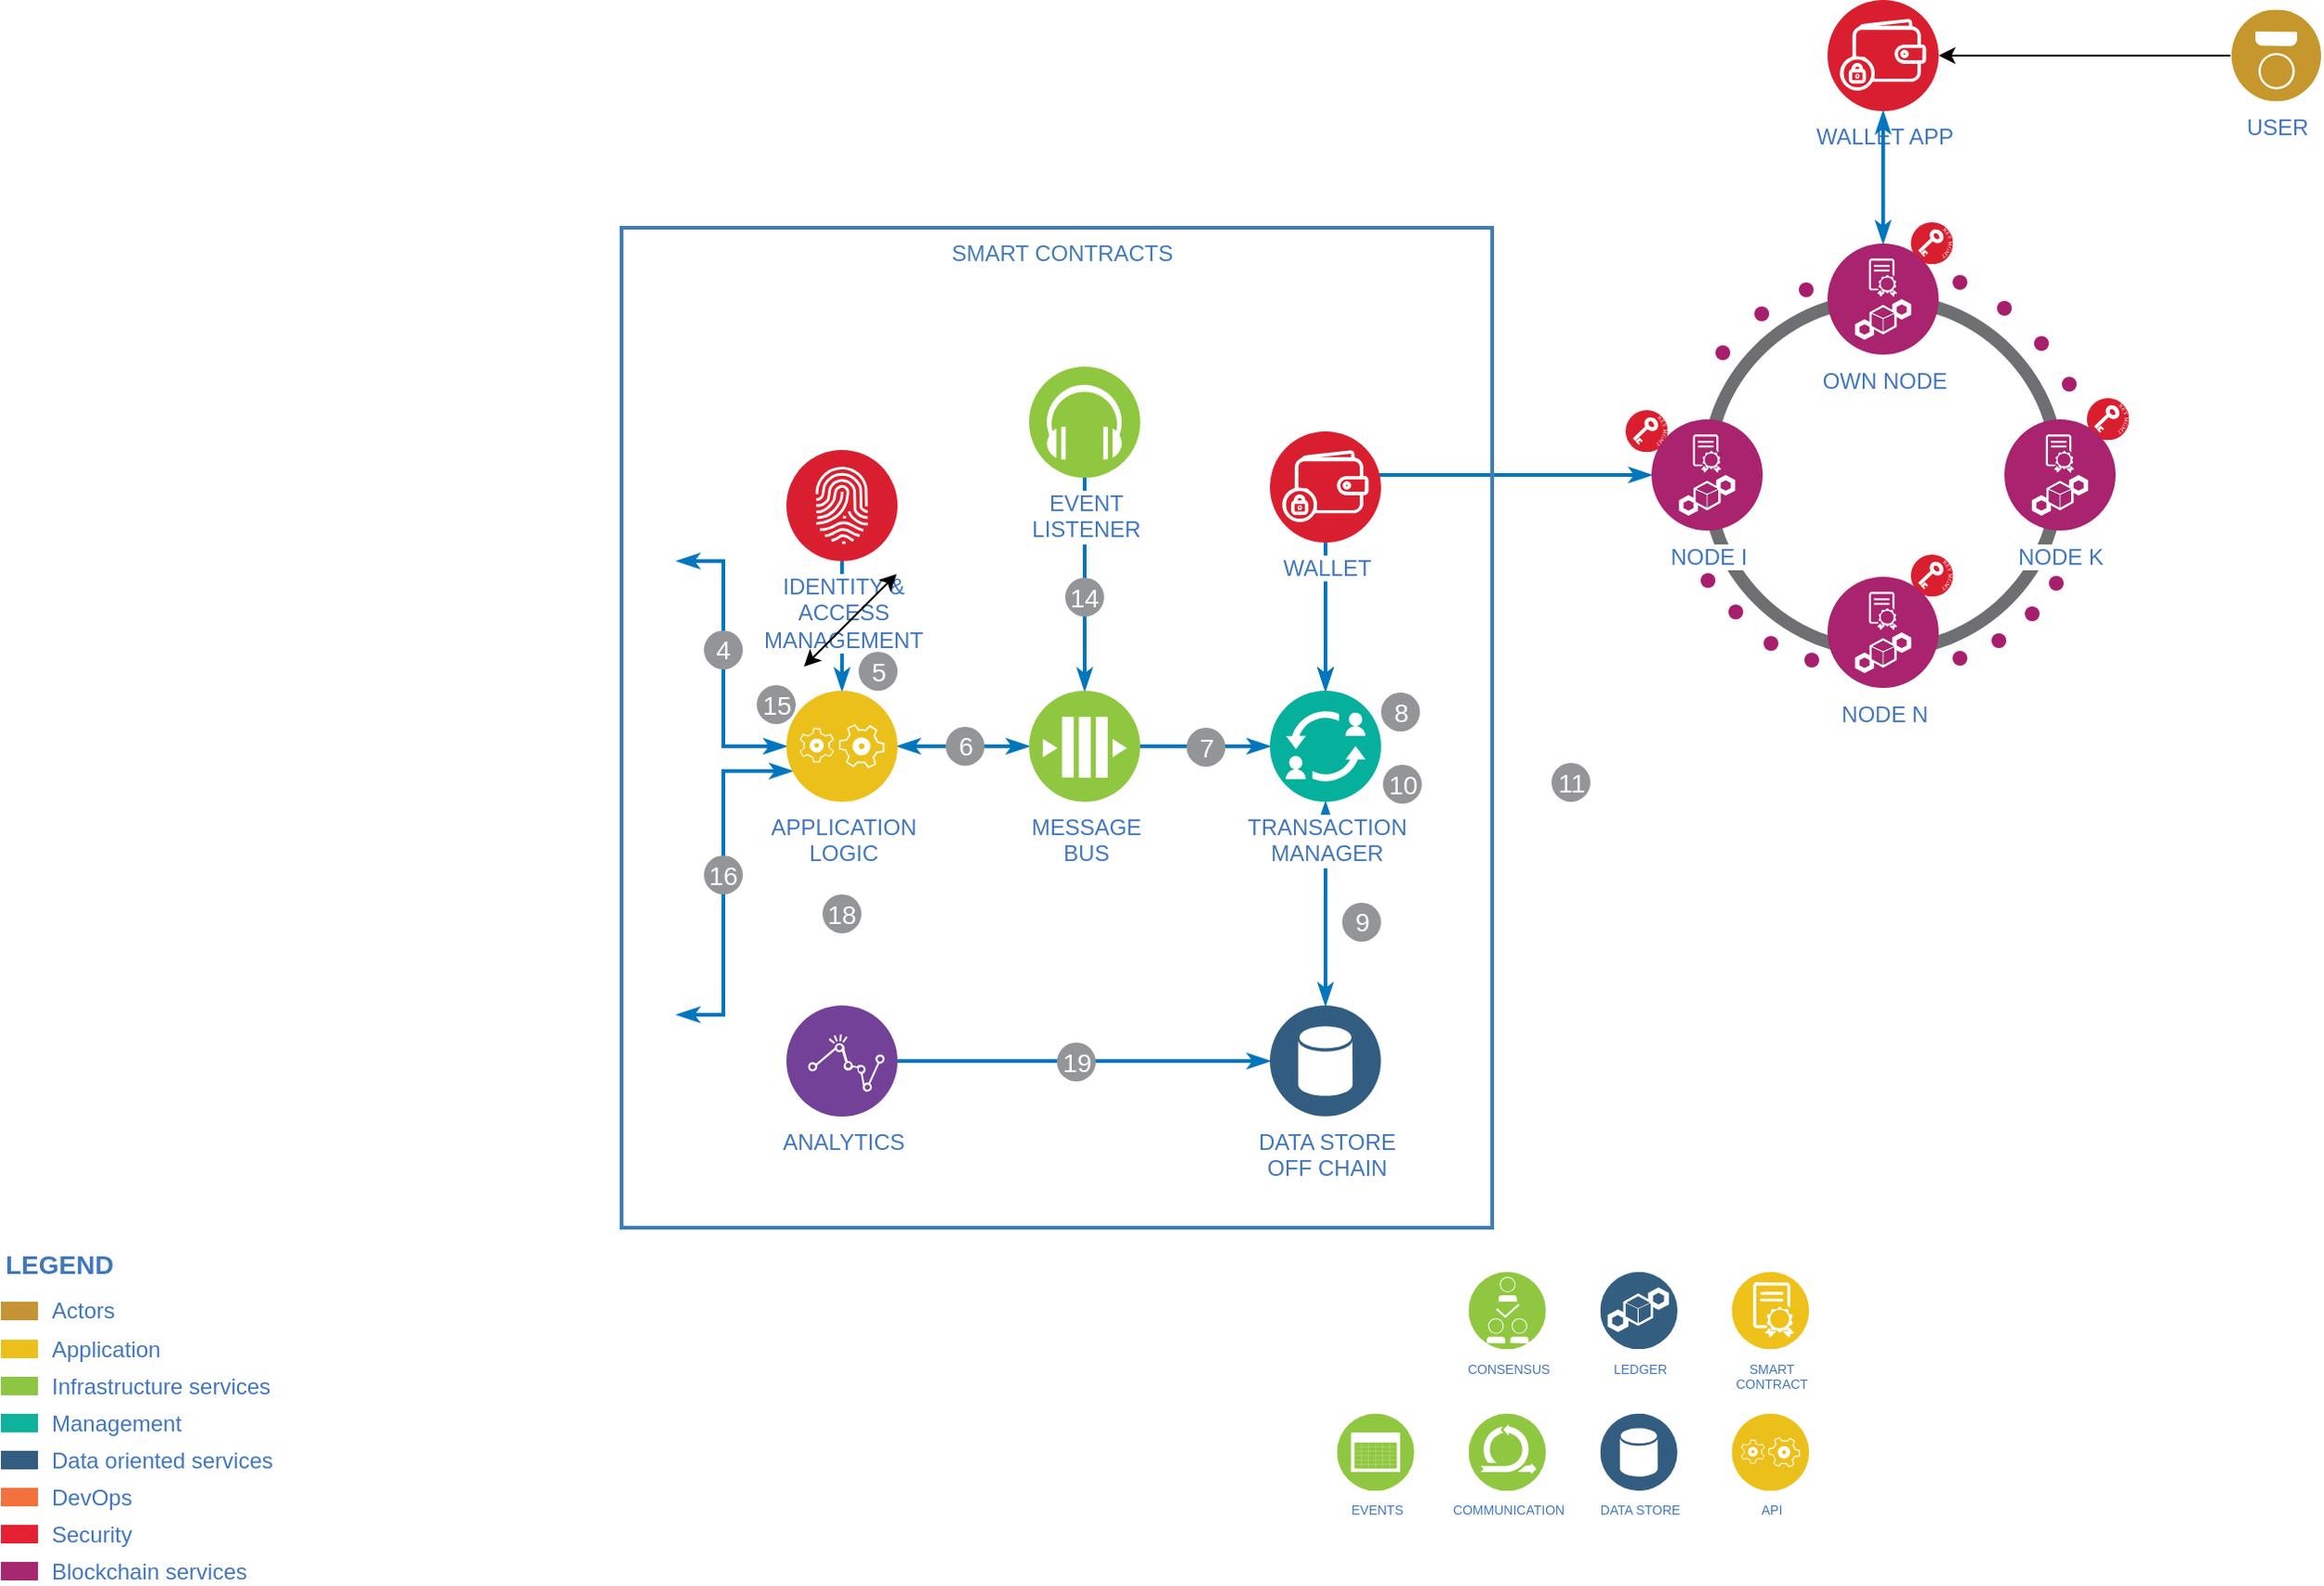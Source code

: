 <mxfile version="23.1.7" type="github">
  <diagram id="eIo0H9kK7ql945uVP1NC" name="Page-1">
    <mxGraphModel dx="1419" dy="794" grid="1" gridSize="10" guides="1" tooltips="1" connect="1" arrows="1" fold="1" page="1" pageScale="1" pageWidth="827" pageHeight="1169" math="0" shadow="0">
      <root>
        <mxCell id="0" />
        <mxCell id="1" parent="0" />
        <mxCell id="T21aQVliIUyU_0U-5JRh-42" value="" style="aspect=fixed;perimeter=ellipsePerimeter;html=1;align=center;shadow=0;dashed=0;fontColor=#4277BB;labelBackgroundColor=#ffffff;fontSize=12;spacingTop=0;image;image=img/lib/ibm/blockchain/key_management.svg;rounded=0;" parent="1" vertex="1">
          <mxGeometry x="1247.5" y="339.5" width="22.8" height="22.8" as="geometry" />
        </mxCell>
        <mxCell id="T21aQVliIUyU_0U-5JRh-39" value="" style="aspect=fixed;perimeter=ellipsePerimeter;html=1;align=center;shadow=0;dashed=0;fontColor=#4277BB;labelBackgroundColor=#ffffff;fontSize=12;spacingTop=0;image;image=img/lib/ibm/blockchain/key_management.svg;rounded=0;" parent="1" vertex="1">
          <mxGeometry x="1093.5" y="261.5" width="22.8" height="22.8" as="geometry" />
        </mxCell>
        <mxCell id="T21aQVliIUyU_0U-5JRh-40" value="" style="aspect=fixed;perimeter=ellipsePerimeter;html=1;align=center;shadow=0;dashed=0;fontColor=#4277BB;labelBackgroundColor=#ffffff;fontSize=12;spacingTop=0;image;image=img/lib/ibm/blockchain/key_management.svg;rounded=0;" parent="1" vertex="1">
          <mxGeometry x="1247.5" y="160" width="22.8" height="22.8" as="geometry" />
        </mxCell>
        <mxCell id="T21aQVliIUyU_0U-5JRh-41" value="" style="aspect=fixed;perimeter=ellipsePerimeter;html=1;align=center;shadow=0;dashed=0;fontColor=#4277BB;labelBackgroundColor=#ffffff;fontSize=12;spacingTop=0;image;image=img/lib/ibm/blockchain/key_management.svg;rounded=0;" parent="1" vertex="1">
          <mxGeometry x="1342.5" y="255" width="22.8" height="22.8" as="geometry" />
        </mxCell>
        <mxCell id="T21aQVliIUyU_0U-5JRh-43" value="" style="ellipse;whiteSpace=wrap;html=1;aspect=fixed;rounded=0;fontSize=7;align=center;fillColor=none;strokeWidth=7;strokeColor=#6E6F72;spacingTop=0;" parent="1" vertex="1">
          <mxGeometry x="1137.5" y="201.5" width="190" height="190" as="geometry" />
        </mxCell>
        <mxCell id="T21aQVliIUyU_0U-5JRh-1" value="WALLET APP" style="aspect=fixed;perimeter=ellipsePerimeter;html=1;align=center;shadow=0;dashed=0;fontColor=#4277BB;labelBackgroundColor=#ffffff;fontSize=12;spacingTop=0;image;image=img/lib/ibm/blockchain/wallet.svg;" parent="1" vertex="1">
          <mxGeometry x="1202.5" y="40" width="60" height="60" as="geometry" />
        </mxCell>
        <mxCell id="T21aQVliIUyU_0U-5JRh-18" value="OWN NODE" style="aspect=fixed;perimeter=ellipsePerimeter;html=1;align=center;shadow=0;dashed=0;fontColor=#4277BB;labelBackgroundColor=#ffffff;fontSize=12;spacingTop=0;image;image=img/lib/ibm/blockchain/node.svg;" parent="1" vertex="1">
          <mxGeometry x="1202.5" y="171.5" width="60" height="60" as="geometry" />
        </mxCell>
        <mxCell id="T21aQVliIUyU_0U-5JRh-19" value="NODE I" style="aspect=fixed;perimeter=ellipsePerimeter;html=1;align=center;shadow=0;dashed=0;fontColor=#4277BB;labelBackgroundColor=#ffffff;fontSize=12;spacingTop=0;image;image=img/lib/ibm/blockchain/node.svg;" parent="1" vertex="1">
          <mxGeometry x="1107.5" y="266.5" width="60" height="60" as="geometry" />
        </mxCell>
        <mxCell id="T21aQVliIUyU_0U-5JRh-20" value="NODE K" style="aspect=fixed;perimeter=ellipsePerimeter;html=1;align=center;shadow=0;dashed=0;fontColor=#4277BB;labelBackgroundColor=#ffffff;fontSize=12;spacingTop=0;image;image=img/lib/ibm/blockchain/node.svg;" parent="1" vertex="1">
          <mxGeometry x="1298" y="266.5" width="60" height="60" as="geometry" />
        </mxCell>
        <mxCell id="T21aQVliIUyU_0U-5JRh-21" value="NODE N" style="aspect=fixed;perimeter=ellipsePerimeter;html=1;align=center;shadow=0;dashed=0;fontColor=#4277BB;labelBackgroundColor=#ffffff;fontSize=12;spacingTop=0;image;image=img/lib/ibm/blockchain/node.svg;" parent="1" vertex="1">
          <mxGeometry x="1202.5" y="351.5" width="60" height="60" as="geometry" />
        </mxCell>
        <mxCell id="T21aQVliIUyU_0U-5JRh-61" value="" style="edgeStyle=orthogonalEdgeStyle;fontSize=12;html=1;endArrow=classicThin;endFill=1;rounded=0;strokeColor=#0076BE;strokeWidth=2;startArrow=classicThin;startFill=1;entryX=0.5;entryY=1;entryDx=0;entryDy=0;" parent="1" source="T21aQVliIUyU_0U-5JRh-18" target="T21aQVliIUyU_0U-5JRh-1" edge="1">
          <mxGeometry width="60" height="60" relative="1" as="geometry">
            <mxPoint x="951.5" y="603" as="sourcePoint" />
            <mxPoint x="1199" y="223" as="targetPoint" />
          </mxGeometry>
        </mxCell>
        <mxCell id="T21aQVliIUyU_0U-5JRh-62" value="" style="edgeStyle=orthogonalEdgeStyle;fontSize=12;html=1;endArrow=classicThin;endFill=1;rounded=0;strokeColor=#0076BE;strokeWidth=2;startArrow=classicThin;startFill=1;" parent="1" source="T21aQVliIUyU_0U-5JRh-19" target="T21aQVliIUyU_0U-5JRh-15" edge="1">
          <mxGeometry width="60" height="60" relative="1" as="geometry">
            <mxPoint x="961.5" y="613" as="sourcePoint" />
            <mxPoint x="961.5" y="503" as="targetPoint" />
          </mxGeometry>
        </mxCell>
        <mxCell id="T21aQVliIUyU_0U-5JRh-37" value="SMART CONTRACTS" style="swimlane;fontStyle=0;horizontal=1;collapsible=0;startSize=28;swimlaneLine=0;swimlaneFillColor=none;fillColor=none;rounded=0;whiteSpace=wrap;html=1;absoluteArcSize=1;arcSize=12;strokeColor=#417CB9;fontColor=#417CB9;verticalAlign=top;align=center;spacingLeft=5;dashed=0;strokeWidth=2;" parent="1" vertex="1">
          <mxGeometry x="551.5" y="163" width="470" height="540" as="geometry" />
        </mxCell>
        <mxCell id="T21aQVliIUyU_0U-5JRh-48" value="" style="edgeStyle=orthogonalEdgeStyle;fontSize=12;html=1;endArrow=classicThin;endFill=1;rounded=0;strokeColor=#0076BE;strokeWidth=2;startArrow=classicThin;startFill=1;entryX=0;entryY=0.5;entryDx=0;entryDy=0;" parent="T21aQVliIUyU_0U-5JRh-37" target="T21aQVliIUyU_0U-5JRh-11" edge="1">
          <mxGeometry width="60" height="60" relative="1" as="geometry">
            <mxPoint x="30" y="180" as="sourcePoint" />
            <mxPoint x="115" y="60" as="targetPoint" />
            <Array as="points">
              <mxPoint x="55" y="180" />
              <mxPoint x="55" y="280" />
            </Array>
          </mxGeometry>
        </mxCell>
        <mxCell id="T21aQVliIUyU_0U-5JRh-50" value="" style="edgeStyle=orthogonalEdgeStyle;fontSize=12;html=1;endArrow=classicThin;endFill=1;rounded=0;strokeColor=#0076BE;strokeWidth=2;startArrow=classicThin;startFill=1;entryX=0;entryY=0.75;entryDx=0;entryDy=0;" parent="T21aQVliIUyU_0U-5JRh-37" target="T21aQVliIUyU_0U-5JRh-11" edge="1">
          <mxGeometry width="60" height="60" relative="1" as="geometry">
            <mxPoint x="30" y="425" as="sourcePoint" />
            <mxPoint x="-20" y="435" as="targetPoint" />
            <Array as="points">
              <mxPoint x="55" y="425" />
              <mxPoint x="55" y="293" />
            </Array>
          </mxGeometry>
        </mxCell>
        <mxCell id="T21aQVliIUyU_0U-5JRh-52" value="" style="edgeStyle=orthogonalEdgeStyle;fontSize=12;html=1;endArrow=classicThin;endFill=1;rounded=0;strokeColor=#0076BE;strokeWidth=2;" parent="T21aQVliIUyU_0U-5JRh-37" source="T21aQVliIUyU_0U-5JRh-9" target="T21aQVliIUyU_0U-5JRh-11" edge="1">
          <mxGeometry width="60" height="60" relative="1" as="geometry">
            <mxPoint x="35" y="110" as="sourcePoint" />
            <mxPoint x="95" y="50" as="targetPoint" />
          </mxGeometry>
        </mxCell>
        <mxCell id="T21aQVliIUyU_0U-5JRh-53" value="" style="edgeStyle=orthogonalEdgeStyle;fontSize=12;html=1;endArrow=classicThin;endFill=1;rounded=0;strokeColor=#0076BE;strokeWidth=2;" parent="T21aQVliIUyU_0U-5JRh-37" source="T21aQVliIUyU_0U-5JRh-13" target="T21aQVliIUyU_0U-5JRh-10" edge="1">
          <mxGeometry width="60" height="60" relative="1" as="geometry">
            <mxPoint x="129" y="190" as="sourcePoint" />
            <mxPoint x="129" y="260" as="targetPoint" />
          </mxGeometry>
        </mxCell>
        <mxCell id="T21aQVliIUyU_0U-5JRh-54" value="" style="edgeStyle=orthogonalEdgeStyle;fontSize=12;html=1;endArrow=classicThin;endFill=1;rounded=0;strokeColor=#0076BE;strokeWidth=2;" parent="T21aQVliIUyU_0U-5JRh-37" source="T21aQVliIUyU_0U-5JRh-14" target="T21aQVliIUyU_0U-5JRh-15" edge="1">
          <mxGeometry width="60" height="60" relative="1" as="geometry">
            <mxPoint x="139" y="200" as="sourcePoint" />
            <mxPoint x="139" y="270" as="targetPoint" />
          </mxGeometry>
        </mxCell>
        <mxCell id="T21aQVliIUyU_0U-5JRh-56" value="" style="edgeStyle=orthogonalEdgeStyle;fontSize=12;html=1;endArrow=classicThin;endFill=1;rounded=0;strokeColor=#0076BE;strokeWidth=2;" parent="T21aQVliIUyU_0U-5JRh-37" source="T21aQVliIUyU_0U-5JRh-12" target="T21aQVliIUyU_0U-5JRh-16" edge="1">
          <mxGeometry width="60" height="60" relative="1" as="geometry">
            <mxPoint x="129" y="190" as="sourcePoint" />
            <mxPoint x="129" y="260" as="targetPoint" />
          </mxGeometry>
        </mxCell>
        <mxCell id="T21aQVliIUyU_0U-5JRh-57" value="" style="edgeStyle=orthogonalEdgeStyle;fontSize=12;html=1;endArrow=classicThin;endFill=1;rounded=0;strokeColor=#0076BE;strokeWidth=2;startArrow=classicThin;startFill=1;" parent="T21aQVliIUyU_0U-5JRh-37" source="T21aQVliIUyU_0U-5JRh-16" target="T21aQVliIUyU_0U-5JRh-15" edge="1">
          <mxGeometry width="60" height="60" relative="1" as="geometry">
            <mxPoint x="129" y="430" as="sourcePoint" />
            <mxPoint x="129" y="320" as="targetPoint" />
          </mxGeometry>
        </mxCell>
        <mxCell id="T21aQVliIUyU_0U-5JRh-58" value="" style="edgeStyle=orthogonalEdgeStyle;fontSize=12;html=1;endArrow=classicThin;endFill=1;rounded=0;strokeColor=#0076BE;strokeWidth=2;startArrow=classicThin;startFill=1;" parent="T21aQVliIUyU_0U-5JRh-37" source="T21aQVliIUyU_0U-5JRh-10" target="T21aQVliIUyU_0U-5JRh-11" edge="1">
          <mxGeometry width="60" height="60" relative="1" as="geometry">
            <mxPoint x="139" y="440" as="sourcePoint" />
            <mxPoint x="139" y="330" as="targetPoint" />
          </mxGeometry>
        </mxCell>
        <mxCell id="T21aQVliIUyU_0U-5JRh-59" value="" style="edgeStyle=orthogonalEdgeStyle;fontSize=12;html=1;endArrow=classicThin;endFill=1;rounded=0;strokeColor=#0076BE;strokeWidth=2;" parent="T21aQVliIUyU_0U-5JRh-37" source="T21aQVliIUyU_0U-5JRh-10" target="T21aQVliIUyU_0U-5JRh-15" edge="1">
          <mxGeometry width="60" height="60" relative="1" as="geometry">
            <mxPoint x="260" y="145" as="sourcePoint" />
            <mxPoint x="260" y="260" as="targetPoint" />
          </mxGeometry>
        </mxCell>
        <mxCell id="T21aQVliIUyU_0U-5JRh-9" value="IDENTITY &amp;amp;&lt;br&gt;ACCESS&lt;br&gt;MANAGEMENT&lt;br&gt;" style="aspect=fixed;perimeter=ellipsePerimeter;html=1;align=center;shadow=0;dashed=0;fontColor=#4277BB;labelBackgroundColor=#ffffff;fontSize=12;spacingTop=0;image;image=img/lib/ibm/blockchain/identity_access_manager.svg;" parent="T21aQVliIUyU_0U-5JRh-37" vertex="1">
          <mxGeometry x="89" y="120" width="60" height="60" as="geometry" />
        </mxCell>
        <mxCell id="T21aQVliIUyU_0U-5JRh-13" value="EVENT&lt;br&gt;LISTENER&lt;br&gt;" style="aspect=fixed;perimeter=ellipsePerimeter;html=1;align=center;shadow=0;dashed=0;fontColor=#4277BB;labelBackgroundColor=#ffffff;fontSize=12;spacingTop=0;image;image=img/lib/ibm/blockchain/event_listener.svg;" parent="T21aQVliIUyU_0U-5JRh-37" vertex="1">
          <mxGeometry x="220" y="75" width="60" height="60" as="geometry" />
        </mxCell>
        <mxCell id="T21aQVliIUyU_0U-5JRh-11" value="APPLICATION&lt;br&gt;LOGIC&lt;br&gt;" style="aspect=fixed;perimeter=ellipsePerimeter;html=1;align=center;shadow=0;dashed=0;fontColor=#4277BB;labelBackgroundColor=#ffffff;fontSize=12;spacingTop=0;image;image=img/lib/ibm/applications/application_logic.svg;" parent="T21aQVliIUyU_0U-5JRh-37" vertex="1">
          <mxGeometry x="89" y="250" width="60" height="60" as="geometry" />
        </mxCell>
        <mxCell id="T21aQVliIUyU_0U-5JRh-10" value="MESSAGE&lt;br&gt;BUS&lt;br&gt;" style="aspect=fixed;perimeter=ellipsePerimeter;html=1;align=center;shadow=0;dashed=0;fontColor=#4277BB;labelBackgroundColor=#ffffff;fontSize=12;spacingTop=0;image;image=img/lib/ibm/blockchain/message_bus.svg;" parent="T21aQVliIUyU_0U-5JRh-37" vertex="1">
          <mxGeometry x="220" y="250" width="60" height="60" as="geometry" />
        </mxCell>
        <mxCell id="T21aQVliIUyU_0U-5JRh-12" value="ANALYTICS" style="aspect=fixed;perimeter=ellipsePerimeter;html=1;align=center;shadow=0;dashed=0;fontColor=#4277BB;labelBackgroundColor=#ffffff;fontSize=12;spacingTop=0;image;image=img/lib/ibm/analytics/analytics.svg;" parent="T21aQVliIUyU_0U-5JRh-37" vertex="1">
          <mxGeometry x="89" y="420" width="60" height="60" as="geometry" />
        </mxCell>
        <mxCell id="T21aQVliIUyU_0U-5JRh-14" value="WALLET&lt;br&gt;" style="aspect=fixed;perimeter=ellipsePerimeter;html=1;align=center;shadow=0;dashed=0;fontColor=#4277BB;labelBackgroundColor=#ffffff;fontSize=12;spacingTop=0;image;image=img/lib/ibm/blockchain/wallet.svg;" parent="T21aQVliIUyU_0U-5JRh-37" vertex="1">
          <mxGeometry x="350" y="110" width="60" height="60" as="geometry" />
        </mxCell>
        <mxCell id="T21aQVliIUyU_0U-5JRh-15" value="TRANSACTION&lt;br&gt;MANAGER" style="aspect=fixed;perimeter=ellipsePerimeter;html=1;align=center;shadow=0;dashed=0;fontColor=#4277BB;labelBackgroundColor=#ffffff;fontSize=12;spacingTop=0;image;image=img/lib/ibm/blockchain/transaction_manager.svg;" parent="T21aQVliIUyU_0U-5JRh-37" vertex="1">
          <mxGeometry x="350" y="250" width="60" height="60" as="geometry" />
        </mxCell>
        <mxCell id="T21aQVliIUyU_0U-5JRh-16" value="DATA STORE&lt;br&gt;OFF CHAIN&lt;br&gt;" style="aspect=fixed;perimeter=ellipsePerimeter;html=1;align=center;shadow=0;dashed=0;fontColor=#4277BB;labelBackgroundColor=#ffffff;fontSize=12;spacingTop=0;image;image=img/lib/ibm/data/data_services.svg;" parent="T21aQVliIUyU_0U-5JRh-37" vertex="1">
          <mxGeometry x="350" y="420" width="60" height="60" as="geometry" />
        </mxCell>
        <mxCell id="T21aQVliIUyU_0U-5JRh-69" value="4" style="ellipse;whiteSpace=wrap;html=1;aspect=fixed;rounded=0;strokeColor=none;strokeWidth=7;fillColor=#939598;fontSize=14;align=center;fontColor=#FFFFFF;" parent="T21aQVliIUyU_0U-5JRh-37" vertex="1">
          <mxGeometry x="44.5" y="217.5" width="21" height="21" as="geometry" />
        </mxCell>
        <mxCell id="T21aQVliIUyU_0U-5JRh-70" value="5" style="ellipse;whiteSpace=wrap;html=1;aspect=fixed;rounded=0;strokeColor=none;strokeWidth=7;fillColor=#939598;fontSize=14;align=center;fontColor=#FFFFFF;" parent="T21aQVliIUyU_0U-5JRh-37" vertex="1">
          <mxGeometry x="128" y="229" width="21" height="21" as="geometry" />
        </mxCell>
        <mxCell id="T21aQVliIUyU_0U-5JRh-71" value="6" style="ellipse;whiteSpace=wrap;html=1;aspect=fixed;rounded=0;strokeColor=none;strokeWidth=7;fillColor=#939598;fontSize=14;align=center;fontColor=#FFFFFF;" parent="T21aQVliIUyU_0U-5JRh-37" vertex="1">
          <mxGeometry x="175" y="269.5" width="21" height="21" as="geometry" />
        </mxCell>
        <mxCell id="T21aQVliIUyU_0U-5JRh-72" value="15" style="ellipse;whiteSpace=wrap;html=1;aspect=fixed;rounded=0;strokeColor=none;strokeWidth=7;fillColor=#939598;fontSize=14;align=center;fontColor=#FFFFFF;" parent="T21aQVliIUyU_0U-5JRh-37" vertex="1">
          <mxGeometry x="73" y="247" width="21" height="21" as="geometry" />
        </mxCell>
        <mxCell id="T21aQVliIUyU_0U-5JRh-73" value="7" style="ellipse;whiteSpace=wrap;html=1;aspect=fixed;rounded=0;strokeColor=none;strokeWidth=7;fillColor=#939598;fontSize=14;align=center;fontColor=#FFFFFF;" parent="T21aQVliIUyU_0U-5JRh-37" vertex="1">
          <mxGeometry x="305" y="270" width="21" height="21" as="geometry" />
        </mxCell>
        <mxCell id="T21aQVliIUyU_0U-5JRh-74" value="8" style="ellipse;whiteSpace=wrap;html=1;aspect=fixed;rounded=0;strokeColor=none;strokeWidth=7;fillColor=#939598;fontSize=14;align=center;fontColor=#FFFFFF;" parent="T21aQVliIUyU_0U-5JRh-37" vertex="1">
          <mxGeometry x="410" y="251" width="21" height="21" as="geometry" />
        </mxCell>
        <mxCell id="T21aQVliIUyU_0U-5JRh-75" value="9" style="ellipse;whiteSpace=wrap;html=1;aspect=fixed;rounded=0;strokeColor=none;strokeWidth=7;fillColor=#939598;fontSize=14;align=center;fontColor=#FFFFFF;" parent="T21aQVliIUyU_0U-5JRh-37" vertex="1">
          <mxGeometry x="389" y="364.5" width="21" height="21" as="geometry" />
        </mxCell>
        <mxCell id="T21aQVliIUyU_0U-5JRh-76" value="10" style="ellipse;whiteSpace=wrap;html=1;aspect=fixed;rounded=0;strokeColor=none;strokeWidth=7;fillColor=#939598;fontSize=14;align=center;fontColor=#FFFFFF;" parent="T21aQVliIUyU_0U-5JRh-37" vertex="1">
          <mxGeometry x="411" y="290" width="21" height="21" as="geometry" />
        </mxCell>
        <mxCell id="T21aQVliIUyU_0U-5JRh-80" value="14" style="ellipse;whiteSpace=wrap;html=1;aspect=fixed;rounded=0;strokeColor=none;strokeWidth=7;fillColor=#939598;fontSize=14;align=center;fontColor=#FFFFFF;" parent="T21aQVliIUyU_0U-5JRh-37" vertex="1">
          <mxGeometry x="239.5" y="189" width="21" height="21" as="geometry" />
        </mxCell>
        <mxCell id="T21aQVliIUyU_0U-5JRh-81" value="19" style="ellipse;whiteSpace=wrap;html=1;aspect=fixed;rounded=0;strokeColor=none;strokeWidth=7;fillColor=#939598;fontSize=14;align=center;fontColor=#FFFFFF;" parent="T21aQVliIUyU_0U-5JRh-37" vertex="1">
          <mxGeometry x="235" y="440" width="21" height="21" as="geometry" />
        </mxCell>
        <mxCell id="T21aQVliIUyU_0U-5JRh-83" value="18" style="ellipse;whiteSpace=wrap;html=1;aspect=fixed;rounded=0;strokeColor=none;strokeWidth=7;fillColor=#939598;fontSize=14;align=center;fontColor=#FFFFFF;" parent="T21aQVliIUyU_0U-5JRh-37" vertex="1">
          <mxGeometry x="108.5" y="360" width="21" height="21" as="geometry" />
        </mxCell>
        <mxCell id="T21aQVliIUyU_0U-5JRh-84" value="16" style="ellipse;whiteSpace=wrap;html=1;aspect=fixed;rounded=0;strokeColor=none;strokeWidth=7;fillColor=#939598;fontSize=14;align=center;fontColor=#FFFFFF;" parent="T21aQVliIUyU_0U-5JRh-37" vertex="1">
          <mxGeometry x="44.5" y="339" width="21" height="21" as="geometry" />
        </mxCell>
        <mxCell id="T21aQVliIUyU_0U-5JRh-38" value="" style="group;fontSize=7;" parent="1" vertex="1" connectable="0">
          <mxGeometry x="914" y="713" width="300" height="160" as="geometry" />
        </mxCell>
        <mxCell id="T21aQVliIUyU_0U-5JRh-27" value="CONSENSUS" style="aspect=fixed;perimeter=ellipsePerimeter;html=1;align=center;shadow=0;dashed=0;fontColor=#4277BB;labelBackgroundColor=#ffffff;fontSize=7;spacingTop=0;image;image=img/lib/ibm/blockchain/consensus.svg;" parent="T21aQVliIUyU_0U-5JRh-38" vertex="1">
          <mxGeometry x="94.737" y="13.913" width="41.739" height="41.739" as="geometry" />
        </mxCell>
        <mxCell id="T21aQVliIUyU_0U-5JRh-28" value="LEDGER" style="aspect=fixed;perimeter=ellipsePerimeter;html=1;align=center;shadow=0;dashed=0;fontColor=#4277BB;labelBackgroundColor=#ffffff;fontSize=7;spacingTop=0;image;image=img/lib/ibm/blockchain/ledger.svg;" parent="T21aQVliIUyU_0U-5JRh-38" vertex="1">
          <mxGeometry x="165.789" y="13.913" width="41.739" height="41.739" as="geometry" />
        </mxCell>
        <mxCell id="T21aQVliIUyU_0U-5JRh-29" value="SMART&lt;br style=&quot;font-size: 7px;&quot;&gt;CONTRACT&lt;br style=&quot;font-size: 7px;&quot;&gt;" style="aspect=fixed;perimeter=ellipsePerimeter;html=1;align=center;shadow=0;dashed=0;fontColor=#4277BB;labelBackgroundColor=#ffffff;fontSize=7;spacingTop=0;image;image=img/lib/ibm/blockchain/smart_contract.svg;" parent="T21aQVliIUyU_0U-5JRh-38" vertex="1">
          <mxGeometry x="236.842" y="13.913" width="41.739" height="41.739" as="geometry" />
        </mxCell>
        <mxCell id="T21aQVliIUyU_0U-5JRh-30" value="EVENTS" style="aspect=fixed;perimeter=ellipsePerimeter;html=1;align=center;shadow=0;dashed=0;fontColor=#4277BB;labelBackgroundColor=#ffffff;fontSize=7;spacingTop=0;image;image=img/lib/ibm/blockchain/event.svg;" parent="T21aQVliIUyU_0U-5JRh-38" vertex="1">
          <mxGeometry x="23.684" y="90.435" width="41.739" height="41.739" as="geometry" />
        </mxCell>
        <mxCell id="T21aQVliIUyU_0U-5JRh-31" value="COMMUNICATION" style="aspect=fixed;perimeter=ellipsePerimeter;html=1;align=center;shadow=0;dashed=0;fontColor=#4277BB;labelBackgroundColor=#ffffff;fontSize=7;spacingTop=0;image;image=img/lib/ibm/blockchain/communication.svg;" parent="T21aQVliIUyU_0U-5JRh-38" vertex="1">
          <mxGeometry x="94.737" y="90.435" width="41.739" height="41.739" as="geometry" />
        </mxCell>
        <mxCell id="T21aQVliIUyU_0U-5JRh-32" value="DATA STORE" style="aspect=fixed;perimeter=ellipsePerimeter;html=1;align=center;shadow=0;dashed=0;fontColor=#4277BB;labelBackgroundColor=#ffffff;fontSize=7;spacingTop=0;image;image=img/lib/ibm/data/data_services.svg;" parent="T21aQVliIUyU_0U-5JRh-38" vertex="1">
          <mxGeometry x="165.789" y="90.435" width="41.739" height="41.739" as="geometry" />
        </mxCell>
        <mxCell id="T21aQVliIUyU_0U-5JRh-33" value="API" style="aspect=fixed;perimeter=ellipsePerimeter;html=1;align=center;shadow=0;dashed=0;fontColor=#4277BB;labelBackgroundColor=#ffffff;fontSize=7;spacingTop=0;image;image=img/lib/ibm/applications/application_logic.svg;" parent="T21aQVliIUyU_0U-5JRh-38" vertex="1">
          <mxGeometry x="236.842" y="90.435" width="41.739" height="41.739" as="geometry" />
        </mxCell>
        <mxCell id="T21aQVliIUyU_0U-5JRh-77" value="11" style="ellipse;whiteSpace=wrap;html=1;aspect=fixed;rounded=0;strokeColor=none;strokeWidth=7;fillColor=#939598;fontSize=14;align=center;fontColor=#FFFFFF;" parent="1" vertex="1">
          <mxGeometry x="1053.5" y="452" width="21" height="21" as="geometry" />
        </mxCell>
        <mxCell id="T21aQVliIUyU_0U-5JRh-86" value="Application" style="rounded=0;html=1;shadow=0;labelBackgroundColor=none;strokeColor=none;strokeWidth=2;fillColor=#EBC01A;gradientColor=none;fontSize=12;fontColor=#4277BB;align=left;labelPosition=right;verticalLabelPosition=middle;verticalAlign=middle;spacingLeft=5;" parent="1" vertex="1">
          <mxGeometry x="216.5" y="763.5" width="20" height="10" as="geometry" />
        </mxCell>
        <mxCell id="T21aQVliIUyU_0U-5JRh-87" value="Infrastructure services" style="rounded=0;html=1;shadow=0;labelBackgroundColor=none;strokeColor=none;strokeWidth=2;fillColor=#8DC642;gradientColor=none;fontSize=12;fontColor=#4277BB;align=left;labelPosition=right;verticalLabelPosition=middle;verticalAlign=middle;spacingLeft=5;" parent="1" vertex="1">
          <mxGeometry x="216.5" y="783.5" width="20" height="10" as="geometry" />
        </mxCell>
        <mxCell id="T21aQVliIUyU_0U-5JRh-88" value="Management" style="rounded=0;html=1;shadow=0;labelBackgroundColor=none;strokeColor=none;strokeWidth=2;fillColor=#0DB39D;gradientColor=none;fontSize=12;fontColor=#4277BB;align=left;labelPosition=right;verticalLabelPosition=middle;verticalAlign=middle;spacingLeft=5;" parent="1" vertex="1">
          <mxGeometry x="216.5" y="803.5" width="20" height="10" as="geometry" />
        </mxCell>
        <mxCell id="T21aQVliIUyU_0U-5JRh-89" value="Data oriented services" style="rounded=0;html=1;shadow=0;labelBackgroundColor=none;strokeColor=none;strokeWidth=2;fillColor=#335D81;gradientColor=none;fontSize=12;fontColor=#4277BB;align=left;labelPosition=right;verticalLabelPosition=middle;verticalAlign=middle;spacingLeft=5;" parent="1" vertex="1">
          <mxGeometry x="216.5" y="823.5" width="20" height="10" as="geometry" />
        </mxCell>
        <mxCell id="T21aQVliIUyU_0U-5JRh-90" value="DevOps" style="rounded=0;html=1;shadow=0;labelBackgroundColor=none;strokeColor=none;strokeWidth=2;fillColor=#F3713C;gradientColor=none;fontSize=12;fontColor=#4277BB;align=left;labelPosition=right;verticalLabelPosition=middle;verticalAlign=middle;spacingLeft=5;" parent="1" vertex="1">
          <mxGeometry x="216.5" y="843.5" width="20" height="10" as="geometry" />
        </mxCell>
        <mxCell id="T21aQVliIUyU_0U-5JRh-91" value="Blockchain services" style="rounded=0;html=1;shadow=0;labelBackgroundColor=none;strokeColor=none;strokeWidth=2;fillColor=#A72870;gradientColor=none;fontSize=12;fontColor=#4277BB;align=left;labelPosition=right;verticalLabelPosition=middle;verticalAlign=middle;spacingLeft=5;" parent="1" vertex="1">
          <mxGeometry x="216.5" y="883.5" width="20" height="10" as="geometry" />
        </mxCell>
        <mxCell id="T21aQVliIUyU_0U-5JRh-92" value="Security" style="rounded=0;html=1;shadow=0;labelBackgroundColor=none;strokeColor=none;strokeWidth=2;fillColor=#E52134;gradientColor=none;fontSize=12;fontColor=#4277BB;align=left;labelPosition=right;verticalLabelPosition=middle;verticalAlign=middle;spacingLeft=5;" parent="1" vertex="1">
          <mxGeometry x="216.5" y="863.5" width="20" height="10" as="geometry" />
        </mxCell>
        <mxCell id="T21aQVliIUyU_0U-5JRh-93" value="LEGEND" style="text;html=1;align=left;verticalAlign=middle;fontColor=#4277BB;shadow=0;dashed=0;strokeColor=none;fillColor=none;labelBackgroundColor=none;fontStyle=1;fontSize=14;spacingLeft=0;" parent="1" vertex="1">
          <mxGeometry x="216.5" y="713" width="150" height="20" as="geometry" />
        </mxCell>
        <mxCell id="T21aQVliIUyU_0U-5JRh-94" value="Actors" style="rounded=0;html=1;shadow=0;labelBackgroundColor=none;strokeColor=none;strokeWidth=2;fillColor=#C59435;gradientColor=none;fontSize=12;fontColor=#4277BB;align=left;labelPosition=right;verticalLabelPosition=middle;verticalAlign=middle;spacingLeft=5;" parent="1" vertex="1">
          <mxGeometry x="216.5" y="743" width="20" height="10" as="geometry" />
        </mxCell>
        <mxCell id="T21aQVliIUyU_0U-5JRh-95" value="" style="ellipse;whiteSpace=wrap;html=1;aspect=fixed;rounded=0;strokeColor=none;strokeWidth=7;fillColor=#A71E6C;fontSize=14;fontColor=#FFFFFF;align=center;" parent="1" vertex="1">
          <mxGeometry x="1270" y="391.5" width="8" height="8" as="geometry" />
        </mxCell>
        <mxCell id="T21aQVliIUyU_0U-5JRh-96" value="" style="ellipse;whiteSpace=wrap;html=1;aspect=fixed;rounded=0;strokeColor=none;strokeWidth=7;fillColor=#A71E6C;fontSize=14;fontColor=#FFFFFF;align=center;" parent="1" vertex="1">
          <mxGeometry x="1291" y="382" width="8" height="8" as="geometry" />
        </mxCell>
        <mxCell id="T21aQVliIUyU_0U-5JRh-97" value="" style="ellipse;whiteSpace=wrap;html=1;aspect=fixed;rounded=0;strokeColor=none;strokeWidth=7;fillColor=#A71E6C;fontSize=14;fontColor=#FFFFFF;align=center;" parent="1" vertex="1">
          <mxGeometry x="1322" y="351" width="8" height="8" as="geometry" />
        </mxCell>
        <mxCell id="T21aQVliIUyU_0U-5JRh-98" value="" style="ellipse;whiteSpace=wrap;html=1;aspect=fixed;rounded=0;strokeColor=none;strokeWidth=7;fillColor=#A71E6C;fontSize=14;fontColor=#FFFFFF;align=center;" parent="1" vertex="1">
          <mxGeometry x="1309" y="367.5" width="8" height="8" as="geometry" />
        </mxCell>
        <mxCell id="T21aQVliIUyU_0U-5JRh-99" value="" style="ellipse;whiteSpace=wrap;html=1;aspect=fixed;rounded=0;strokeColor=none;strokeWidth=7;fillColor=#A71E6C;fontSize=14;fontColor=#FFFFFF;align=center;" parent="1" vertex="1">
          <mxGeometry x="1190" y="392.5" width="8" height="8" as="geometry" />
        </mxCell>
        <mxCell id="T21aQVliIUyU_0U-5JRh-100" value="" style="ellipse;whiteSpace=wrap;html=1;aspect=fixed;rounded=0;strokeColor=none;strokeWidth=7;fillColor=#A71E6C;fontSize=14;fontColor=#FFFFFF;align=center;" parent="1" vertex="1">
          <mxGeometry x="1168" y="383.5" width="8" height="8" as="geometry" />
        </mxCell>
        <mxCell id="T21aQVliIUyU_0U-5JRh-101" value="" style="ellipse;whiteSpace=wrap;html=1;aspect=fixed;rounded=0;strokeColor=none;strokeWidth=7;fillColor=#A71E6C;fontSize=14;fontColor=#FFFFFF;align=center;" parent="1" vertex="1">
          <mxGeometry x="1149" y="366.5" width="8" height="8" as="geometry" />
        </mxCell>
        <mxCell id="T21aQVliIUyU_0U-5JRh-102" value="" style="ellipse;whiteSpace=wrap;html=1;aspect=fixed;rounded=0;strokeColor=none;strokeWidth=7;fillColor=#A71E6C;fontSize=14;fontColor=#FFFFFF;align=center;" parent="1" vertex="1">
          <mxGeometry x="1134" y="349.5" width="8" height="8" as="geometry" />
        </mxCell>
        <mxCell id="T21aQVliIUyU_0U-5JRh-103" value="" style="ellipse;whiteSpace=wrap;html=1;aspect=fixed;rounded=0;strokeColor=none;strokeWidth=7;fillColor=#A71E6C;fontSize=14;fontColor=#FFFFFF;align=center;" parent="1" vertex="1">
          <mxGeometry x="1270" y="188.5" width="8" height="8" as="geometry" />
        </mxCell>
        <mxCell id="T21aQVliIUyU_0U-5JRh-104" value="" style="ellipse;whiteSpace=wrap;html=1;aspect=fixed;rounded=0;strokeColor=none;strokeWidth=7;fillColor=#A71E6C;fontSize=14;fontColor=#FFFFFF;align=center;" parent="1" vertex="1">
          <mxGeometry x="1294" y="202.5" width="8" height="8" as="geometry" />
        </mxCell>
        <mxCell id="T21aQVliIUyU_0U-5JRh-105" value="" style="ellipse;whiteSpace=wrap;html=1;aspect=fixed;rounded=0;strokeColor=none;strokeWidth=7;fillColor=#A71E6C;fontSize=14;fontColor=#FFFFFF;align=center;" parent="1" vertex="1">
          <mxGeometry x="1314" y="221.5" width="8" height="8" as="geometry" />
        </mxCell>
        <mxCell id="T21aQVliIUyU_0U-5JRh-106" value="" style="ellipse;whiteSpace=wrap;html=1;aspect=fixed;rounded=0;strokeColor=none;strokeWidth=7;fillColor=#A71E6C;fontSize=14;fontColor=#FFFFFF;align=center;" parent="1" vertex="1">
          <mxGeometry x="1329" y="243.5" width="8" height="8" as="geometry" />
        </mxCell>
        <mxCell id="T21aQVliIUyU_0U-5JRh-107" value="" style="ellipse;whiteSpace=wrap;html=1;aspect=fixed;rounded=0;strokeColor=none;strokeWidth=7;fillColor=#A71E6C;fontSize=14;fontColor=#FFFFFF;align=center;" parent="1" vertex="1">
          <mxGeometry x="1187" y="192.5" width="8" height="8" as="geometry" />
        </mxCell>
        <mxCell id="T21aQVliIUyU_0U-5JRh-108" value="" style="ellipse;whiteSpace=wrap;html=1;aspect=fixed;rounded=0;strokeColor=none;strokeWidth=7;fillColor=#A71E6C;fontSize=14;fontColor=#FFFFFF;align=center;" parent="1" vertex="1">
          <mxGeometry x="1163" y="205.5" width="8" height="8" as="geometry" />
        </mxCell>
        <mxCell id="T21aQVliIUyU_0U-5JRh-109" value="" style="ellipse;whiteSpace=wrap;html=1;aspect=fixed;rounded=0;strokeColor=none;strokeWidth=7;fillColor=#A71E6C;fontSize=14;fontColor=#FFFFFF;align=center;" parent="1" vertex="1">
          <mxGeometry x="1142" y="226.5" width="8" height="8" as="geometry" />
        </mxCell>
        <mxCell id="OaAuVJMLidD0WzkcKo5m-13" value="" style="edgeStyle=orthogonalEdgeStyle;rounded=0;orthogonalLoop=1;jettySize=auto;html=1;" edge="1" parent="1" source="T21aQVliIUyU_0U-5JRh-2" target="T21aQVliIUyU_0U-5JRh-1">
          <mxGeometry relative="1" as="geometry" />
        </mxCell>
        <mxCell id="T21aQVliIUyU_0U-5JRh-2" value="USER" style="aspect=fixed;perimeter=ellipsePerimeter;html=1;align=center;shadow=0;dashed=0;fontColor=#4277BB;labelBackgroundColor=#ffffff;fontSize=12;spacingTop=0;image;image=img/lib/ibm/blockchain/blockchain_developer.svg;direction=west;rotation=0;" parent="1" vertex="1">
          <mxGeometry x="1420" y="45.25" width="49.5" height="49.5" as="geometry" />
        </mxCell>
        <mxCell id="OaAuVJMLidD0WzkcKo5m-7" value="" style="endArrow=classic;startArrow=classic;html=1;rounded=0;" edge="1" parent="1">
          <mxGeometry width="50" height="50" relative="1" as="geometry">
            <mxPoint x="650" y="400" as="sourcePoint" />
            <mxPoint x="700" y="350" as="targetPoint" />
          </mxGeometry>
        </mxCell>
      </root>
    </mxGraphModel>
  </diagram>
</mxfile>
